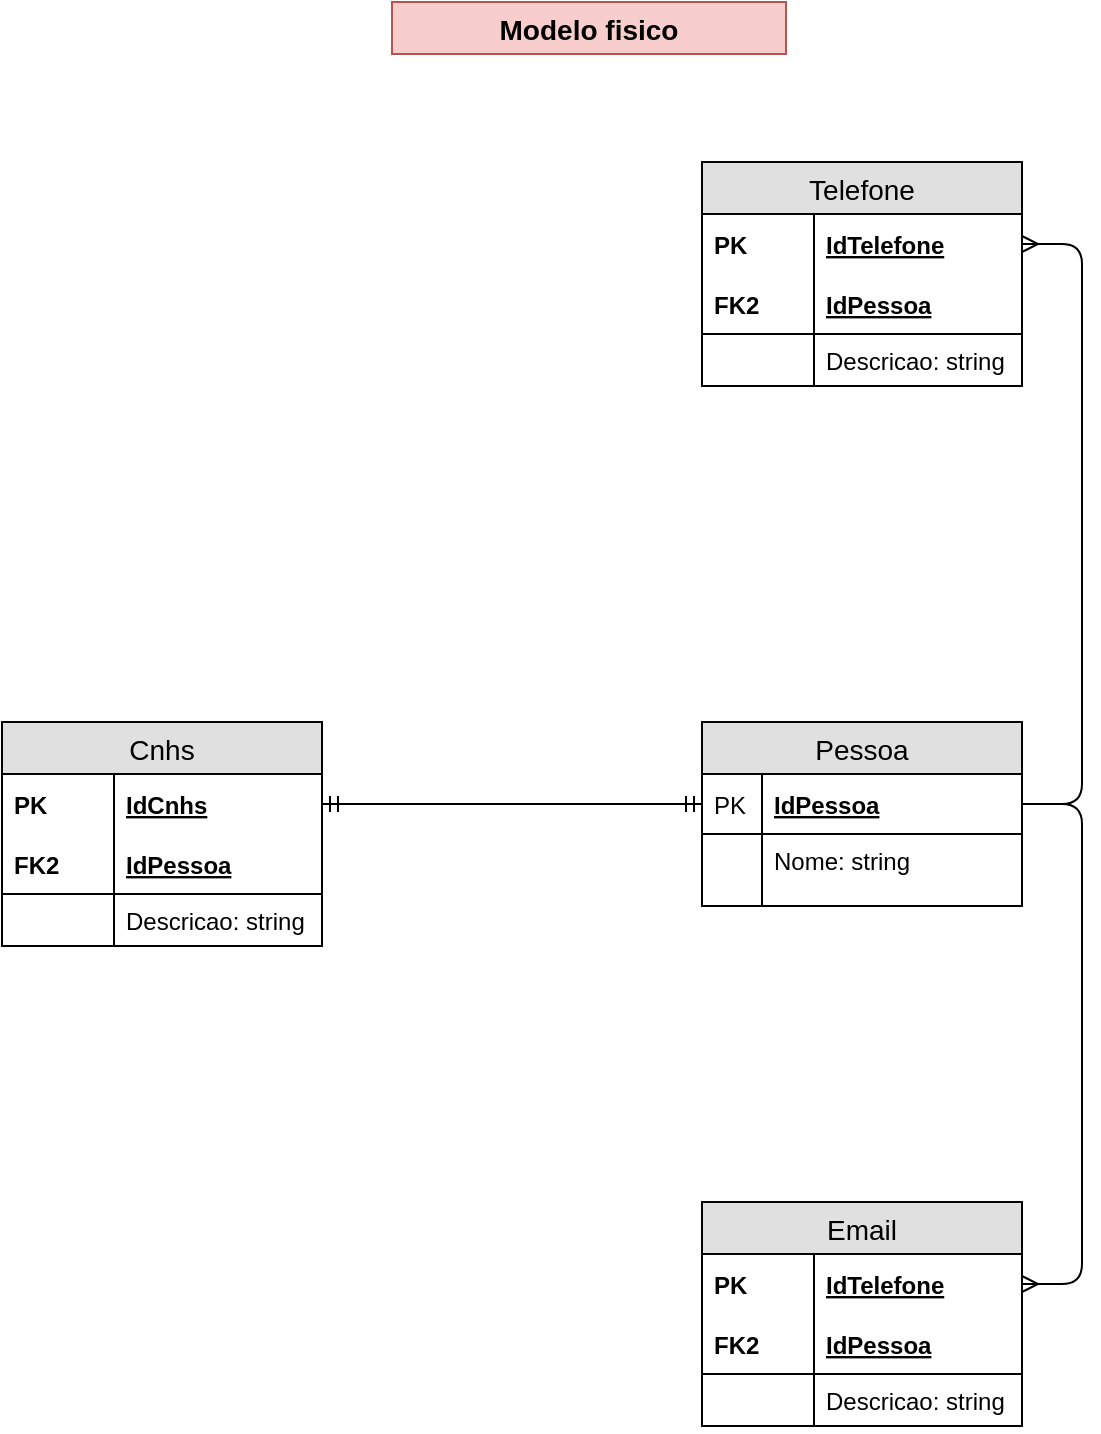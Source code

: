 <mxfile version="12.6.4" type="device"><diagram id="S7sZDLdr1y6_J9iEvRCx" name="Page-1"><mxGraphModel dx="1102" dy="565" grid="1" gridSize="10" guides="1" tooltips="1" connect="1" arrows="1" fold="1" page="1" pageScale="1" pageWidth="827" pageHeight="1169" math="0" shadow="0"><root><mxCell id="0"/><mxCell id="1" parent="0"/><mxCell id="3b4bI-1Okx3_S5mvg3TX-8" value="Pessoa" style="swimlane;fontStyle=0;childLayout=stackLayout;horizontal=1;startSize=26;fillColor=#e0e0e0;horizontalStack=0;resizeParent=1;resizeParentMax=0;resizeLast=0;collapsible=1;marginBottom=0;swimlaneFillColor=#ffffff;align=center;fontSize=14;" vertex="1" parent="1"><mxGeometry x="470" y="360" width="160" height="92" as="geometry"/></mxCell><mxCell id="3b4bI-1Okx3_S5mvg3TX-9" value="IdPessoa" style="shape=partialRectangle;top=0;left=0;right=0;bottom=1;align=left;verticalAlign=middle;fillColor=none;spacingLeft=34;spacingRight=4;overflow=hidden;rotatable=0;points=[[0,0.5],[1,0.5]];portConstraint=eastwest;dropTarget=0;fontStyle=5;fontSize=12;" vertex="1" parent="3b4bI-1Okx3_S5mvg3TX-8"><mxGeometry y="26" width="160" height="30" as="geometry"/></mxCell><mxCell id="3b4bI-1Okx3_S5mvg3TX-10" value="PK" style="shape=partialRectangle;top=0;left=0;bottom=0;fillColor=none;align=left;verticalAlign=middle;spacingLeft=4;spacingRight=4;overflow=hidden;rotatable=0;points=[];portConstraint=eastwest;part=1;fontSize=12;" vertex="1" connectable="0" parent="3b4bI-1Okx3_S5mvg3TX-9"><mxGeometry width="30" height="30" as="geometry"/></mxCell><mxCell id="3b4bI-1Okx3_S5mvg3TX-11" value="Nome: string" style="shape=partialRectangle;top=0;left=0;right=0;bottom=0;align=left;verticalAlign=top;fillColor=none;spacingLeft=34;spacingRight=4;overflow=hidden;rotatable=0;points=[[0,0.5],[1,0.5]];portConstraint=eastwest;dropTarget=0;fontSize=12;" vertex="1" parent="3b4bI-1Okx3_S5mvg3TX-8"><mxGeometry y="56" width="160" height="26" as="geometry"/></mxCell><mxCell id="3b4bI-1Okx3_S5mvg3TX-12" value="" style="shape=partialRectangle;top=0;left=0;bottom=0;fillColor=none;align=left;verticalAlign=top;spacingLeft=4;spacingRight=4;overflow=hidden;rotatable=0;points=[];portConstraint=eastwest;part=1;fontSize=12;" vertex="1" connectable="0" parent="3b4bI-1Okx3_S5mvg3TX-11"><mxGeometry width="30" height="26" as="geometry"/></mxCell><mxCell id="3b4bI-1Okx3_S5mvg3TX-17" value="" style="shape=partialRectangle;top=0;left=0;right=0;bottom=0;align=left;verticalAlign=top;fillColor=none;spacingLeft=34;spacingRight=4;overflow=hidden;rotatable=0;points=[[0,0.5],[1,0.5]];portConstraint=eastwest;dropTarget=0;fontSize=12;" vertex="1" parent="3b4bI-1Okx3_S5mvg3TX-8"><mxGeometry y="82" width="160" height="10" as="geometry"/></mxCell><mxCell id="3b4bI-1Okx3_S5mvg3TX-18" value="" style="shape=partialRectangle;top=0;left=0;bottom=0;fillColor=none;align=left;verticalAlign=top;spacingLeft=4;spacingRight=4;overflow=hidden;rotatable=0;points=[];portConstraint=eastwest;part=1;fontSize=12;" vertex="1" connectable="0" parent="3b4bI-1Okx3_S5mvg3TX-17"><mxGeometry width="30" height="10" as="geometry"/></mxCell><mxCell id="3b4bI-1Okx3_S5mvg3TX-19" value="Telefone" style="swimlane;fontStyle=0;childLayout=stackLayout;horizontal=1;startSize=26;fillColor=#e0e0e0;horizontalStack=0;resizeParent=1;resizeParentMax=0;resizeLast=0;collapsible=1;marginBottom=0;swimlaneFillColor=#ffffff;align=center;fontSize=14;" vertex="1" parent="1"><mxGeometry x="470" y="80" width="160" height="112" as="geometry"/></mxCell><mxCell id="3b4bI-1Okx3_S5mvg3TX-20" value="IdTelefone" style="shape=partialRectangle;top=0;left=0;right=0;bottom=0;align=left;verticalAlign=middle;fillColor=none;spacingLeft=60;spacingRight=4;overflow=hidden;rotatable=0;points=[[0,0.5],[1,0.5]];portConstraint=eastwest;dropTarget=0;fontStyle=5;fontSize=12;" vertex="1" parent="3b4bI-1Okx3_S5mvg3TX-19"><mxGeometry y="26" width="160" height="30" as="geometry"/></mxCell><mxCell id="3b4bI-1Okx3_S5mvg3TX-21" value="PK" style="shape=partialRectangle;fontStyle=1;top=0;left=0;bottom=0;fillColor=none;align=left;verticalAlign=middle;spacingLeft=4;spacingRight=4;overflow=hidden;rotatable=0;points=[];portConstraint=eastwest;part=1;fontSize=12;" vertex="1" connectable="0" parent="3b4bI-1Okx3_S5mvg3TX-20"><mxGeometry width="56" height="30" as="geometry"/></mxCell><mxCell id="3b4bI-1Okx3_S5mvg3TX-22" value="IdPessoa" style="shape=partialRectangle;top=0;left=0;right=0;bottom=1;align=left;verticalAlign=middle;fillColor=none;spacingLeft=60;spacingRight=4;overflow=hidden;rotatable=0;points=[[0,0.5],[1,0.5]];portConstraint=eastwest;dropTarget=0;fontStyle=5;fontSize=12;" vertex="1" parent="3b4bI-1Okx3_S5mvg3TX-19"><mxGeometry y="56" width="160" height="30" as="geometry"/></mxCell><mxCell id="3b4bI-1Okx3_S5mvg3TX-23" value="FK2" style="shape=partialRectangle;fontStyle=1;top=0;left=0;bottom=0;fillColor=none;align=left;verticalAlign=middle;spacingLeft=4;spacingRight=4;overflow=hidden;rotatable=0;points=[];portConstraint=eastwest;part=1;fontSize=12;" vertex="1" connectable="0" parent="3b4bI-1Okx3_S5mvg3TX-22"><mxGeometry width="56" height="30" as="geometry"/></mxCell><mxCell id="3b4bI-1Okx3_S5mvg3TX-24" value="Descricao: string" style="shape=partialRectangle;top=0;left=0;right=0;bottom=0;align=left;verticalAlign=top;fillColor=none;spacingLeft=60;spacingRight=4;overflow=hidden;rotatable=0;points=[[0,0.5],[1,0.5]];portConstraint=eastwest;dropTarget=0;fontSize=12;" vertex="1" parent="3b4bI-1Okx3_S5mvg3TX-19"><mxGeometry y="86" width="160" height="26" as="geometry"/></mxCell><mxCell id="3b4bI-1Okx3_S5mvg3TX-25" value="" style="shape=partialRectangle;top=0;left=0;bottom=0;fillColor=none;align=left;verticalAlign=top;spacingLeft=4;spacingRight=4;overflow=hidden;rotatable=0;points=[];portConstraint=eastwest;part=1;fontSize=12;" vertex="1" connectable="0" parent="3b4bI-1Okx3_S5mvg3TX-24"><mxGeometry width="56" height="26" as="geometry"/></mxCell><mxCell id="3b4bI-1Okx3_S5mvg3TX-26" value="Email" style="swimlane;fontStyle=0;childLayout=stackLayout;horizontal=1;startSize=26;fillColor=#e0e0e0;horizontalStack=0;resizeParent=1;resizeParentMax=0;resizeLast=0;collapsible=1;marginBottom=0;swimlaneFillColor=#ffffff;align=center;fontSize=14;" vertex="1" parent="1"><mxGeometry x="470" y="600" width="160" height="112" as="geometry"/></mxCell><mxCell id="3b4bI-1Okx3_S5mvg3TX-27" value="IdTelefone" style="shape=partialRectangle;top=0;left=0;right=0;bottom=0;align=left;verticalAlign=middle;fillColor=none;spacingLeft=60;spacingRight=4;overflow=hidden;rotatable=0;points=[[0,0.5],[1,0.5]];portConstraint=eastwest;dropTarget=0;fontStyle=5;fontSize=12;" vertex="1" parent="3b4bI-1Okx3_S5mvg3TX-26"><mxGeometry y="26" width="160" height="30" as="geometry"/></mxCell><mxCell id="3b4bI-1Okx3_S5mvg3TX-28" value="PK" style="shape=partialRectangle;fontStyle=1;top=0;left=0;bottom=0;fillColor=none;align=left;verticalAlign=middle;spacingLeft=4;spacingRight=4;overflow=hidden;rotatable=0;points=[];portConstraint=eastwest;part=1;fontSize=12;" vertex="1" connectable="0" parent="3b4bI-1Okx3_S5mvg3TX-27"><mxGeometry width="56" height="30" as="geometry"/></mxCell><mxCell id="3b4bI-1Okx3_S5mvg3TX-29" value="IdPessoa" style="shape=partialRectangle;top=0;left=0;right=0;bottom=1;align=left;verticalAlign=middle;fillColor=none;spacingLeft=60;spacingRight=4;overflow=hidden;rotatable=0;points=[[0,0.5],[1,0.5]];portConstraint=eastwest;dropTarget=0;fontStyle=5;fontSize=12;" vertex="1" parent="3b4bI-1Okx3_S5mvg3TX-26"><mxGeometry y="56" width="160" height="30" as="geometry"/></mxCell><mxCell id="3b4bI-1Okx3_S5mvg3TX-30" value="FK2" style="shape=partialRectangle;fontStyle=1;top=0;left=0;bottom=0;fillColor=none;align=left;verticalAlign=middle;spacingLeft=4;spacingRight=4;overflow=hidden;rotatable=0;points=[];portConstraint=eastwest;part=1;fontSize=12;" vertex="1" connectable="0" parent="3b4bI-1Okx3_S5mvg3TX-29"><mxGeometry width="56" height="30" as="geometry"/></mxCell><mxCell id="3b4bI-1Okx3_S5mvg3TX-31" value="Descricao: string" style="shape=partialRectangle;top=0;left=0;right=0;bottom=0;align=left;verticalAlign=top;fillColor=none;spacingLeft=60;spacingRight=4;overflow=hidden;rotatable=0;points=[[0,0.5],[1,0.5]];portConstraint=eastwest;dropTarget=0;fontSize=12;" vertex="1" parent="3b4bI-1Okx3_S5mvg3TX-26"><mxGeometry y="86" width="160" height="26" as="geometry"/></mxCell><mxCell id="3b4bI-1Okx3_S5mvg3TX-32" value="" style="shape=partialRectangle;top=0;left=0;bottom=0;fillColor=none;align=left;verticalAlign=top;spacingLeft=4;spacingRight=4;overflow=hidden;rotatable=0;points=[];portConstraint=eastwest;part=1;fontSize=12;" vertex="1" connectable="0" parent="3b4bI-1Okx3_S5mvg3TX-31"><mxGeometry width="56" height="26" as="geometry"/></mxCell><mxCell id="3b4bI-1Okx3_S5mvg3TX-33" value="Cnhs" style="swimlane;fontStyle=0;childLayout=stackLayout;horizontal=1;startSize=26;fillColor=#e0e0e0;horizontalStack=0;resizeParent=1;resizeParentMax=0;resizeLast=0;collapsible=1;marginBottom=0;swimlaneFillColor=#ffffff;align=center;fontSize=14;" vertex="1" parent="1"><mxGeometry x="120" y="360" width="160" height="112" as="geometry"/></mxCell><mxCell id="3b4bI-1Okx3_S5mvg3TX-34" value="IdCnhs" style="shape=partialRectangle;top=0;left=0;right=0;bottom=0;align=left;verticalAlign=middle;fillColor=none;spacingLeft=60;spacingRight=4;overflow=hidden;rotatable=0;points=[[0,0.5],[1,0.5]];portConstraint=eastwest;dropTarget=0;fontStyle=5;fontSize=12;" vertex="1" parent="3b4bI-1Okx3_S5mvg3TX-33"><mxGeometry y="26" width="160" height="30" as="geometry"/></mxCell><mxCell id="3b4bI-1Okx3_S5mvg3TX-35" value="PK" style="shape=partialRectangle;fontStyle=1;top=0;left=0;bottom=0;fillColor=none;align=left;verticalAlign=middle;spacingLeft=4;spacingRight=4;overflow=hidden;rotatable=0;points=[];portConstraint=eastwest;part=1;fontSize=12;" vertex="1" connectable="0" parent="3b4bI-1Okx3_S5mvg3TX-34"><mxGeometry width="56" height="30" as="geometry"/></mxCell><mxCell id="3b4bI-1Okx3_S5mvg3TX-36" value="IdPessoa" style="shape=partialRectangle;top=0;left=0;right=0;bottom=1;align=left;verticalAlign=middle;fillColor=none;spacingLeft=60;spacingRight=4;overflow=hidden;rotatable=0;points=[[0,0.5],[1,0.5]];portConstraint=eastwest;dropTarget=0;fontStyle=5;fontSize=12;" vertex="1" parent="3b4bI-1Okx3_S5mvg3TX-33"><mxGeometry y="56" width="160" height="30" as="geometry"/></mxCell><mxCell id="3b4bI-1Okx3_S5mvg3TX-37" value="FK2" style="shape=partialRectangle;fontStyle=1;top=0;left=0;bottom=0;fillColor=none;align=left;verticalAlign=middle;spacingLeft=4;spacingRight=4;overflow=hidden;rotatable=0;points=[];portConstraint=eastwest;part=1;fontSize=12;" vertex="1" connectable="0" parent="3b4bI-1Okx3_S5mvg3TX-36"><mxGeometry width="56" height="30" as="geometry"/></mxCell><mxCell id="3b4bI-1Okx3_S5mvg3TX-38" value="Descricao: string" style="shape=partialRectangle;top=0;left=0;right=0;bottom=0;align=left;verticalAlign=top;fillColor=none;spacingLeft=60;spacingRight=4;overflow=hidden;rotatable=0;points=[[0,0.5],[1,0.5]];portConstraint=eastwest;dropTarget=0;fontSize=12;" vertex="1" parent="3b4bI-1Okx3_S5mvg3TX-33"><mxGeometry y="86" width="160" height="26" as="geometry"/></mxCell><mxCell id="3b4bI-1Okx3_S5mvg3TX-39" value="" style="shape=partialRectangle;top=0;left=0;bottom=0;fillColor=none;align=left;verticalAlign=top;spacingLeft=4;spacingRight=4;overflow=hidden;rotatable=0;points=[];portConstraint=eastwest;part=1;fontSize=12;" vertex="1" connectable="0" parent="3b4bI-1Okx3_S5mvg3TX-38"><mxGeometry width="56" height="26" as="geometry"/></mxCell><mxCell id="3b4bI-1Okx3_S5mvg3TX-40" value="" style="edgeStyle=entityRelationEdgeStyle;fontSize=12;html=1;endArrow=ERmany;" edge="1" parent="1" source="3b4bI-1Okx3_S5mvg3TX-9" target="3b4bI-1Okx3_S5mvg3TX-20"><mxGeometry width="100" height="100" relative="1" as="geometry"><mxPoint x="670" y="430" as="sourcePoint"/><mxPoint x="770" y="330" as="targetPoint"/></mxGeometry></mxCell><mxCell id="3b4bI-1Okx3_S5mvg3TX-41" value="" style="edgeStyle=entityRelationEdgeStyle;fontSize=12;html=1;endArrow=ERmany;" edge="1" parent="1" source="3b4bI-1Okx3_S5mvg3TX-9" target="3b4bI-1Okx3_S5mvg3TX-27"><mxGeometry width="100" height="100" relative="1" as="geometry"><mxPoint x="730" y="500" as="sourcePoint"/><mxPoint x="740" y="470" as="targetPoint"/></mxGeometry></mxCell><mxCell id="3b4bI-1Okx3_S5mvg3TX-42" value="" style="edgeStyle=entityRelationEdgeStyle;fontSize=12;html=1;endArrow=ERmandOne;startArrow=ERmandOne;" edge="1" parent="1" source="3b4bI-1Okx3_S5mvg3TX-34" target="3b4bI-1Okx3_S5mvg3TX-9"><mxGeometry width="100" height="100" relative="1" as="geometry"><mxPoint x="120" y="840" as="sourcePoint"/><mxPoint x="220" y="740" as="targetPoint"/></mxGeometry></mxCell><mxCell id="3b4bI-1Okx3_S5mvg3TX-44" value="Modelo fisico" style="text;align=center;verticalAlign=middle;spacingLeft=4;spacingRight=4;fillColor=#f8cecc;rotatable=0;points=[[0,0.5],[1,0.5]];portConstraint=eastwest;fontSize=14;fontStyle=1;strokeColor=#b85450;" vertex="1" parent="1"><mxGeometry x="315" width="197" height="26" as="geometry"/></mxCell></root></mxGraphModel></diagram></mxfile>